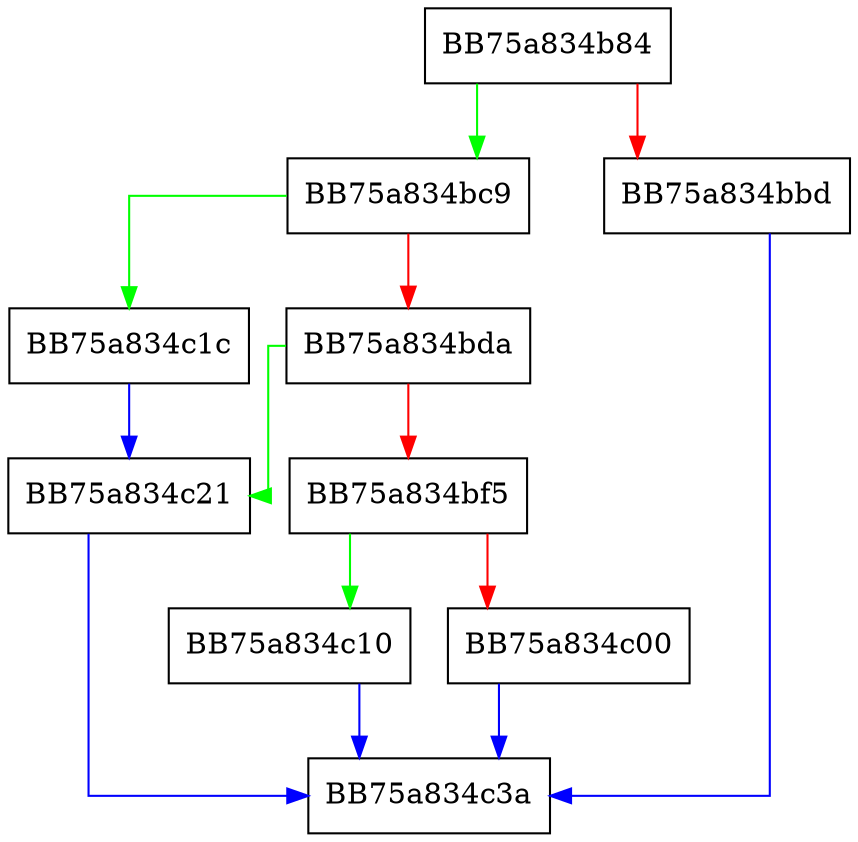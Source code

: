digraph ShouldThrottle {
  node [shape="box"];
  graph [splines=ortho];
  BB75a834b84 -> BB75a834bc9 [color="green"];
  BB75a834b84 -> BB75a834bbd [color="red"];
  BB75a834bbd -> BB75a834c3a [color="blue"];
  BB75a834bc9 -> BB75a834c1c [color="green"];
  BB75a834bc9 -> BB75a834bda [color="red"];
  BB75a834bda -> BB75a834c21 [color="green"];
  BB75a834bda -> BB75a834bf5 [color="red"];
  BB75a834bf5 -> BB75a834c10 [color="green"];
  BB75a834bf5 -> BB75a834c00 [color="red"];
  BB75a834c00 -> BB75a834c3a [color="blue"];
  BB75a834c10 -> BB75a834c3a [color="blue"];
  BB75a834c1c -> BB75a834c21 [color="blue"];
  BB75a834c21 -> BB75a834c3a [color="blue"];
}